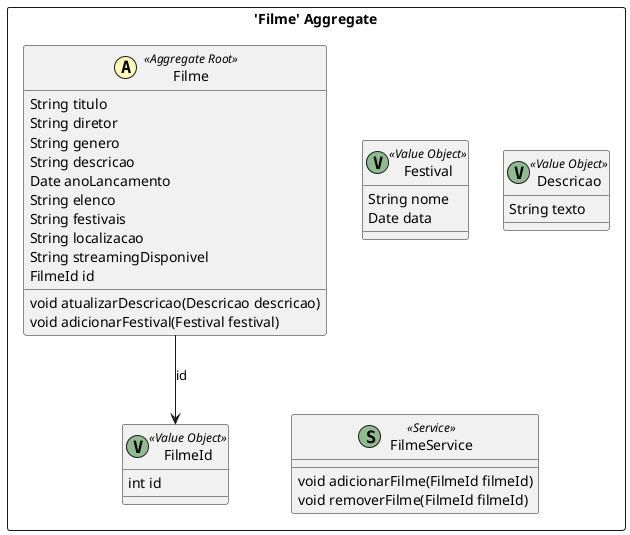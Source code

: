 @startuml

skinparam componentStyle uml2

package "'Filme' Aggregate" <<Rectangle>> {
	class Filme <<(A,#fffab8) Aggregate Root>> {
		String titulo
		String diretor
		String genero
		String descricao
		Date anoLancamento
		String elenco
		String festivais
		String localizacao
		String streamingDisponivel
		FilmeId id
		void atualizarDescricao(Descricao descricao)
		void adicionarFestival(Festival festival)
	}
	class FilmeId <<(V,DarkSeaGreen) Value Object>> {
		int id
	}
	class Festival <<(V,DarkSeaGreen) Value Object>> {
		String nome
		Date data
	}
	class Descricao <<(V,DarkSeaGreen) Value Object>> {
		String texto
	}
	class FilmeService <<(S,DarkSeaGreen) Service>> {
		void adicionarFilme(FilmeId filmeId)
		void removerFilme(FilmeId filmeId)
	}
}
Filme --> FilmeId : id


@enduml
